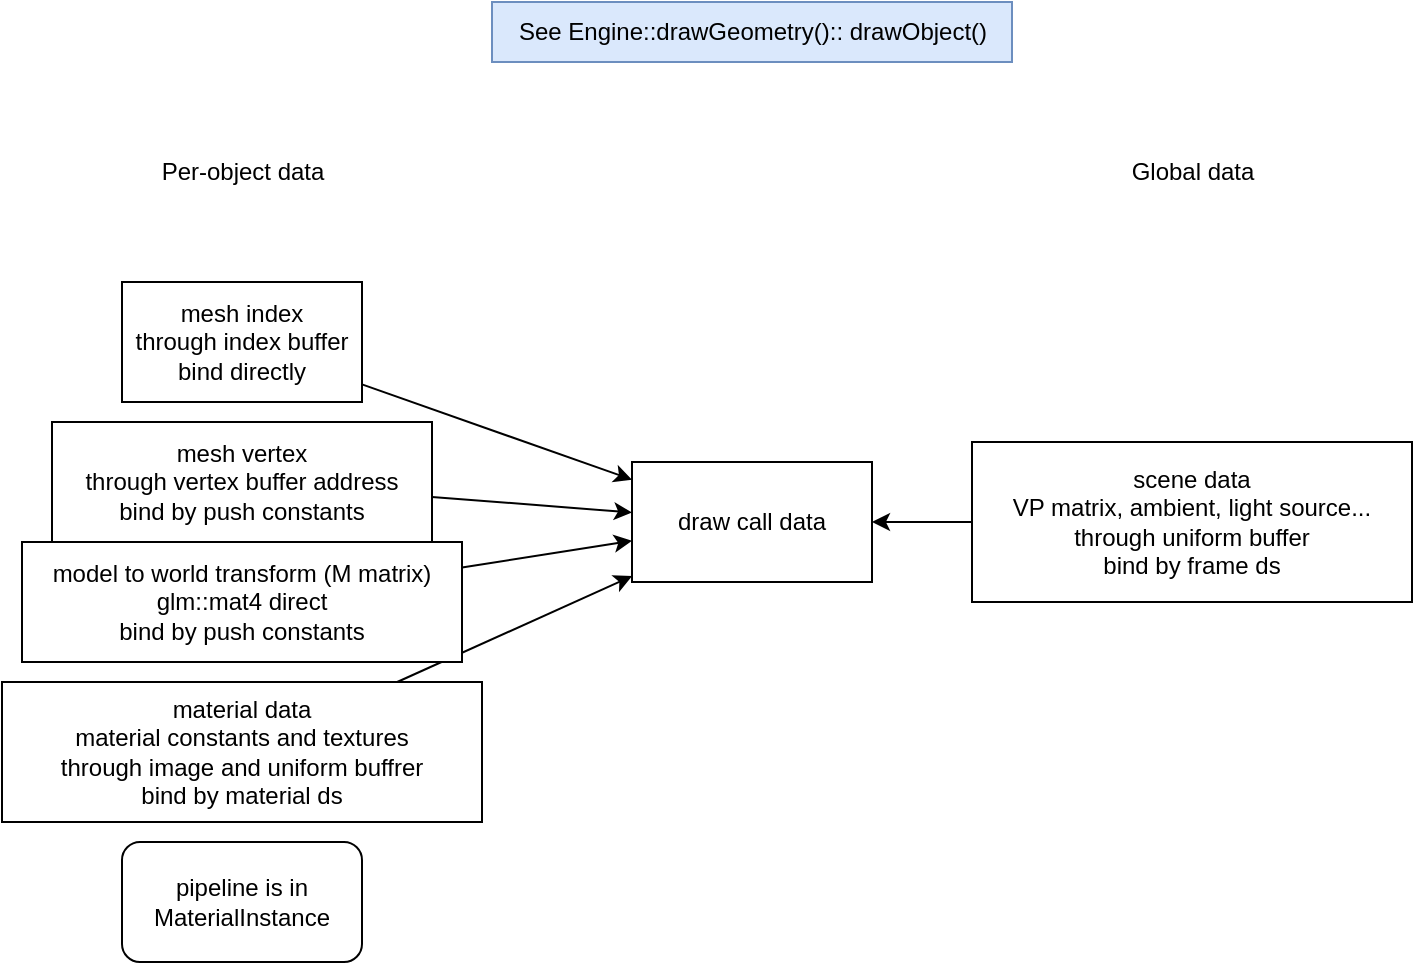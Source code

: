 <mxfile>
    <diagram id="TK4xnjcn9UEXUmTVJC3C" name="Page-1">
        <mxGraphModel dx="1715" dy="803" grid="1" gridSize="10" guides="1" tooltips="1" connect="1" arrows="1" fold="1" page="1" pageScale="1" pageWidth="850" pageHeight="1100" math="0" shadow="0">
            <root>
                <mxCell id="0"/>
                <mxCell id="1" parent="0"/>
                <mxCell id="4" value="draw call data" style="whiteSpace=wrap;html=1;" parent="1" vertex="1">
                    <mxGeometry x="220" y="320" width="120" height="60" as="geometry"/>
                </mxCell>
                <mxCell id="5" value="See Engine::drawGeometry():: drawObject()" style="text;html=1;align=center;verticalAlign=middle;resizable=0;points=[];autosize=1;fillColor=#dae8fc;strokeColor=#6c8ebf;" parent="1" vertex="1">
                    <mxGeometry x="150" y="90" width="260" height="30" as="geometry"/>
                </mxCell>
                <mxCell id="14" style="edgeStyle=none;html=1;" parent="1" source="12" target="4" edge="1">
                    <mxGeometry relative="1" as="geometry"/>
                </mxCell>
                <mxCell id="12" value="scene data&lt;br&gt;VP matrix, ambient, light source...&lt;br&gt;through uniform buffer&lt;br&gt;bind by frame ds" style="whiteSpace=wrap;html=1;" parent="1" vertex="1">
                    <mxGeometry x="390" y="310" width="220" height="80" as="geometry"/>
                </mxCell>
                <mxCell id="13" value="pipeline is in&lt;br&gt;MaterialInstance" style="rounded=1;whiteSpace=wrap;html=1;" parent="1" vertex="1">
                    <mxGeometry x="-35" y="510" width="120" height="60" as="geometry"/>
                </mxCell>
                <mxCell id="16" style="edgeStyle=none;html=1;" parent="1" source="15" target="4" edge="1">
                    <mxGeometry relative="1" as="geometry"/>
                </mxCell>
                <mxCell id="15" value="material data&lt;br&gt;material constants and textures&lt;br&gt;through image and uniform buffrer&lt;br&gt;bind by material ds" style="whiteSpace=wrap;html=1;" parent="1" vertex="1">
                    <mxGeometry x="-95" y="430" width="240" height="70" as="geometry"/>
                </mxCell>
                <mxCell id="18" style="edgeStyle=none;html=1;" parent="1" source="17" target="4" edge="1">
                    <mxGeometry relative="1" as="geometry"/>
                </mxCell>
                <mxCell id="17" value="mesh index&lt;br&gt;through index buffer&lt;br&gt;bind directly" style="whiteSpace=wrap;html=1;" parent="1" vertex="1">
                    <mxGeometry x="-35" y="230" width="120" height="60" as="geometry"/>
                </mxCell>
                <mxCell id="22" style="edgeStyle=none;html=1;" parent="1" source="19" target="4" edge="1">
                    <mxGeometry relative="1" as="geometry"/>
                </mxCell>
                <mxCell id="19" value="mesh vertex&lt;br&gt;through vertex buffer address&lt;br&gt;bind by push constants" style="whiteSpace=wrap;html=1;" parent="1" vertex="1">
                    <mxGeometry x="-70" y="300" width="190" height="60" as="geometry"/>
                </mxCell>
                <mxCell id="21" style="edgeStyle=none;html=1;" parent="1" source="20" target="4" edge="1">
                    <mxGeometry relative="1" as="geometry"/>
                </mxCell>
                <mxCell id="20" value="model to world transform (M matrix)&lt;br&gt;glm::mat4 direct&lt;br&gt;bind by push constants" style="whiteSpace=wrap;html=1;" parent="1" vertex="1">
                    <mxGeometry x="-85" y="360" width="220" height="60" as="geometry"/>
                </mxCell>
                <mxCell id="23" value="Per-object data" style="text;html=1;align=center;verticalAlign=middle;resizable=0;points=[];autosize=1;strokeColor=none;fillColor=none;" parent="1" vertex="1">
                    <mxGeometry x="-25" y="160" width="100" height="30" as="geometry"/>
                </mxCell>
                <mxCell id="24" value="Global data" style="text;html=1;align=center;verticalAlign=middle;resizable=0;points=[];autosize=1;strokeColor=none;fillColor=none;" parent="1" vertex="1">
                    <mxGeometry x="460" y="160" width="80" height="30" as="geometry"/>
                </mxCell>
            </root>
        </mxGraphModel>
    </diagram>
</mxfile>
